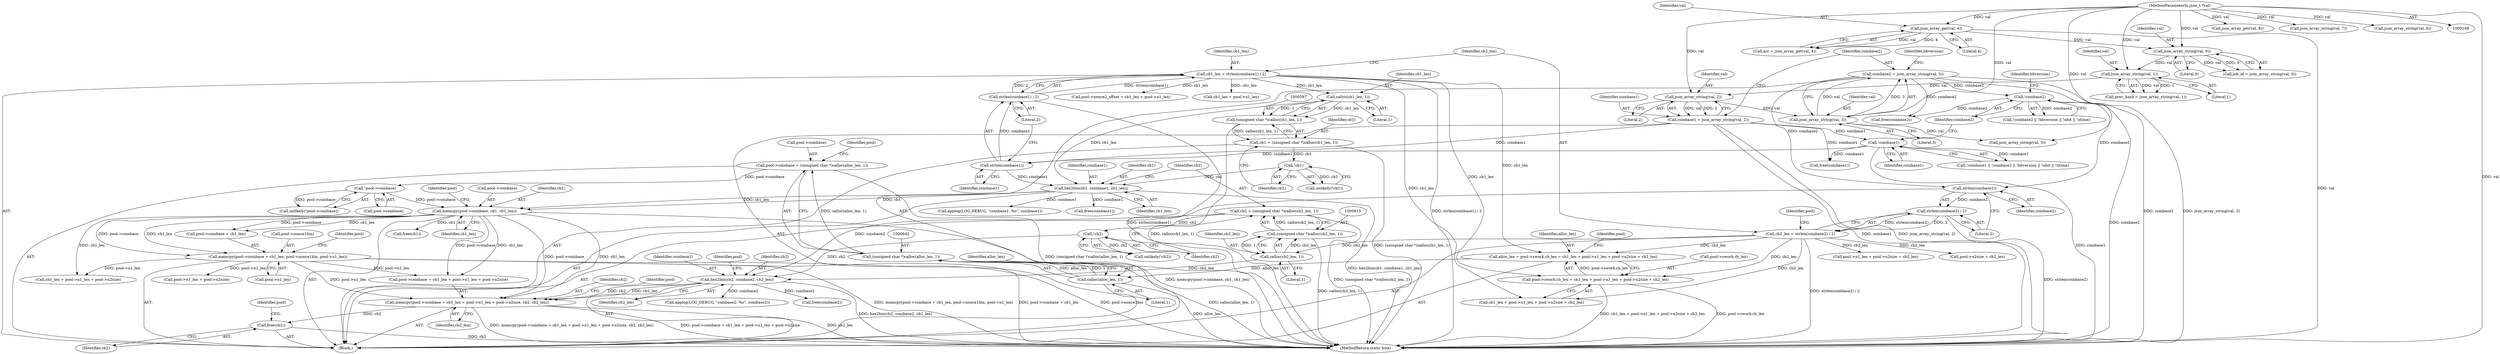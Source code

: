 digraph "0_sgminer_910c36089940e81fb85c65b8e63dcd2fac71470c@API" {
"1000673" [label="(Call,memcpy(pool->coinbase + cb1_len + pool->n1_len + pool->n2size, cb2, cb2_len))"];
"1000655" [label="(Call,memcpy(pool->coinbase, cb1, cb1_len))"];
"1000648" [label="(Call,!pool->coinbase)"];
"1000637" [label="(Call,pool->coinbase = (unsigned char *)calloc(alloc_len, 1))"];
"1000641" [label="(Call,(unsigned char *)calloc(alloc_len, 1))"];
"1000643" [label="(Call,calloc(alloc_len, 1))"];
"1000329" [label="(Call,alloc_len = pool->swork.cb_len = cb1_len + pool->n1_len + pool->n2size + cb2_len)"];
"1000331" [label="(Call,pool->swork.cb_len = cb1_len + pool->n1_len + pool->n2size + cb2_len)"];
"1000289" [label="(Call,cb1_len = strlen(coinbase1) / 2)"];
"1000291" [label="(Call,strlen(coinbase1) / 2)"];
"1000292" [label="(Call,strlen(coinbase1))"];
"1000158" [label="(Call,coinbase1 = json_array_string(val, 2))"];
"1000160" [label="(Call,json_array_string(val, 2))"];
"1000155" [label="(Call,json_array_string(val, 1))"];
"1000150" [label="(Call,json_array_string(val, 0))"];
"1000133" [label="(Call,json_array_get(val, 4))"];
"1000108" [label="(MethodParameterIn,json_t *val)"];
"1000197" [label="(Call,!coinbase1)"];
"1000295" [label="(Call,cb2_len = strlen(coinbase2) / 2)"];
"1000297" [label="(Call,strlen(coinbase2) / 2)"];
"1000298" [label="(Call,strlen(coinbase2))"];
"1000163" [label="(Call,coinbase2 = json_array_string(val, 3))"];
"1000165" [label="(Call,json_array_string(val, 3))"];
"1000200" [label="(Call,!coinbase2)"];
"1000608" [label="(Call,hex2bin(cb1, coinbase1, cb1_len))"];
"1000603" [label="(Call,!cb1)"];
"1000594" [label="(Call,cb1 = (unsigned char *)calloc(cb1_len, 1))"];
"1000596" [label="(Call,(unsigned char *)calloc(cb1_len, 1))"];
"1000598" [label="(Call,calloc(cb1_len, 1))"];
"1000661" [label="(Call,memcpy(pool->coinbase + cb1_len, pool->nonce1bin, pool->n1_len))"];
"1000626" [label="(Call,hex2bin(cb2, coinbase2, cb2_len))"];
"1000621" [label="(Call,!cb2)"];
"1000612" [label="(Call,cb2 = (unsigned char *)calloc(cb2_len, 1))"];
"1000614" [label="(Call,(unsigned char *)calloc(cb2_len, 1))"];
"1000616" [label="(Call,calloc(cb2_len, 1))"];
"1000738" [label="(Call,free(cb2))"];
"1000637" [label="(Call,pool->coinbase = (unsigned char *)calloc(alloc_len, 1))"];
"1000661" [label="(Call,memcpy(pool->coinbase + cb1_len, pool->nonce1bin, pool->n1_len))"];
"1000600" [label="(Literal,1)"];
"1000148" [label="(Call,job_id = json_array_string(val, 0))"];
"1000739" [label="(Identifier,cb2)"];
"1000609" [label="(Identifier,cb1)"];
"1000673" [label="(Call,memcpy(pool->coinbase + cb1_len + pool->n1_len + pool->n2size, cb2, cb2_len))"];
"1000664" [label="(Identifier,pool)"];
"1000155" [label="(Call,json_array_string(val, 1))"];
"1000169" [label="(Identifier,bbversion)"];
"1000294" [label="(Literal,2)"];
"1000293" [label="(Identifier,coinbase1)"];
"1000656" [label="(Call,pool->coinbase)"];
"1000667" [label="(Call,pool->nonce1bin)"];
"1000736" [label="(Call,free(cb1))"];
"1000108" [label="(MethodParameterIn,json_t *val)"];
"1000152" [label="(Literal,0)"];
"1000687" [label="(Identifier,cb2)"];
"1000595" [label="(Identifier,cb1)"];
"1000161" [label="(Identifier,val)"];
"1000628" [label="(Identifier,coinbase2)"];
"1000186" [label="(Call,json_array_get(val, 8))"];
"1000602" [label="(Call,unlikely(!cb1))"];
"1000131" [label="(Call,arr = json_array_get(val, 4))"];
"1000705" [label="(Call,applog(LOG_DEBUG, \"coinbase1: %s\", coinbase1))"];
"1000295" [label="(Call,cb2_len = strlen(coinbase2) / 2)"];
"1000204" [label="(Identifier,bbversion)"];
"1000290" [label="(Identifier,cb1_len)"];
"1000614" [label="(Call,(unsigned char *)calloc(cb2_len, 1))"];
"1000329" [label="(Call,alloc_len = pool->swork.cb_len = cb1_len + pool->n1_len + pool->n2size + cb2_len)"];
"1000291" [label="(Call,strlen(coinbase1) / 2)"];
"1000621" [label="(Call,!cb2)"];
"1000350" [label="(Identifier,pool)"];
"1000632" [label="(Identifier,pool)"];
"1000613" [label="(Identifier,cb2)"];
"1000167" [label="(Literal,3)"];
"1000157" [label="(Literal,1)"];
"1000660" [label="(Identifier,cb1_len)"];
"1000300" [label="(Literal,2)"];
"1000676" [label="(Identifier,pool)"];
"1000647" [label="(Call,unlikely(!pool->coinbase))"];
"1000732" [label="(Call,free(coinbase1))"];
"1000618" [label="(Literal,1)"];
"1000617" [label="(Identifier,cb2_len)"];
"1000296" [label="(Identifier,cb2_len)"];
"1000599" [label="(Identifier,cb1_len)"];
"1000612" [label="(Call,cb2 = (unsigned char *)calloc(cb2_len, 1))"];
"1000225" [label="(Call,free(coinbase2))"];
"1000622" [label="(Identifier,cb2)"];
"1000655" [label="(Call,memcpy(pool->coinbase, cb1, cb1_len))"];
"1000162" [label="(Literal,2)"];
"1000200" [label="(Call,!coinbase2)"];
"1000680" [label="(Call,pool->n1_len + pool->n2size)"];
"1000299" [label="(Identifier,coinbase2)"];
"1000641" [label="(Call,(unsigned char *)calloc(alloc_len, 1))"];
"1000348" [label="(Call,pool->nonce2_offset = cb1_len + pool->n1_len)"];
"1000337" [label="(Call,cb1_len + pool->n1_len + pool->n2size + cb2_len)"];
"1000153" [label="(Call,prev_hash = json_array_string(val, 1))"];
"1000629" [label="(Identifier,cb2_len)"];
"1000150" [label="(Call,json_array_string(val, 0))"];
"1000160" [label="(Call,json_array_string(val, 2))"];
"1000352" [label="(Call,cb1_len + pool->n1_len)"];
"1000164" [label="(Identifier,coinbase2)"];
"1000221" [label="(Call,free(coinbase1))"];
"1000165" [label="(Call,json_array_string(val, 3))"];
"1000199" [label="(Call,!coinbase2 || !bbversion || !nbit || !ntime)"];
"1000692" [label="(Identifier,pool)"];
"1000649" [label="(Call,pool->coinbase)"];
"1000662" [label="(Call,pool->coinbase + cb1_len)"];
"1000659" [label="(Identifier,cb1)"];
"1000709" [label="(Call,applog(LOG_DEBUG, \"coinbase2: %s\", coinbase2))"];
"1000688" [label="(Identifier,cb2_len)"];
"1000197" [label="(Call,!coinbase1)"];
"1000339" [label="(Call,pool->n1_len + pool->n2size + cb2_len)"];
"1000670" [label="(Call,pool->n1_len)"];
"1000616" [label="(Call,calloc(cb2_len, 1))"];
"1000678" [label="(Call,cb1_len + pool->n1_len + pool->n2size)"];
"1000738" [label="(Call,free(cb2))"];
"1000330" [label="(Identifier,alloc_len)"];
"1000610" [label="(Identifier,coinbase1)"];
"1000604" [label="(Identifier,cb1)"];
"1000298" [label="(Call,strlen(coinbase2))"];
"1000170" [label="(Call,json_array_string(val, 5))"];
"1000159" [label="(Identifier,coinbase1)"];
"1000180" [label="(Call,json_array_string(val, 7))"];
"1000620" [label="(Call,unlikely(!cb2))"];
"1000674" [label="(Call,pool->coinbase + cb1_len + pool->n1_len + pool->n2size)"];
"1000198" [label="(Identifier,coinbase1)"];
"1000343" [label="(Call,pool->n2size + cb2_len)"];
"1000645" [label="(Literal,1)"];
"1000158" [label="(Call,coinbase1 = json_array_string(val, 2))"];
"1000297" [label="(Call,strlen(coinbase2) / 2)"];
"1000331" [label="(Call,pool->swork.cb_len = cb1_len + pool->n1_len + pool->n2size + cb2_len)"];
"1000598" [label="(Call,calloc(cb1_len, 1))"];
"1000135" [label="(Literal,4)"];
"1000201" [label="(Identifier,coinbase2)"];
"1000650" [label="(Identifier,pool)"];
"1000175" [label="(Call,json_array_string(val, 6))"];
"1000638" [label="(Call,pool->coinbase)"];
"1000163" [label="(Call,coinbase2 = json_array_string(val, 3))"];
"1000109" [label="(Block,)"];
"1000196" [label="(Call,!coinbase1 || !coinbase2 || !bbversion || !nbit || !ntime)"];
"1000603" [label="(Call,!cb1)"];
"1000166" [label="(Identifier,val)"];
"1000627" [label="(Identifier,cb2)"];
"1000151" [label="(Identifier,val)"];
"1000594" [label="(Call,cb1 = (unsigned char *)calloc(cb1_len, 1))"];
"1000734" [label="(Call,free(coinbase2))"];
"1000596" [label="(Call,(unsigned char *)calloc(cb1_len, 1))"];
"1000608" [label="(Call,hex2bin(cb1, coinbase1, cb1_len))"];
"1000289" [label="(Call,cb1_len = strlen(coinbase1) / 2)"];
"1000292" [label="(Call,strlen(coinbase1))"];
"1000648" [label="(Call,!pool->coinbase)"];
"1000643" [label="(Call,calloc(alloc_len, 1))"];
"1000644" [label="(Identifier,alloc_len)"];
"1000332" [label="(Call,pool->swork.cb_len)"];
"1000156" [label="(Identifier,val)"];
"1000304" [label="(Identifier,pool)"];
"1000133" [label="(Call,json_array_get(val, 4))"];
"1000759" [label="(MethodReturn,static bool)"];
"1000742" [label="(Identifier,pool)"];
"1000626" [label="(Call,hex2bin(cb2, coinbase2, cb2_len))"];
"1000611" [label="(Identifier,cb1_len)"];
"1000134" [label="(Identifier,val)"];
"1000673" -> "1000109"  [label="AST: "];
"1000673" -> "1000688"  [label="CFG: "];
"1000674" -> "1000673"  [label="AST: "];
"1000687" -> "1000673"  [label="AST: "];
"1000688" -> "1000673"  [label="AST: "];
"1000692" -> "1000673"  [label="CFG: "];
"1000673" -> "1000759"  [label="DDG: pool->coinbase + cb1_len + pool->n1_len + pool->n2size"];
"1000673" -> "1000759"  [label="DDG: cb2_len"];
"1000673" -> "1000759"  [label="DDG: memcpy(pool->coinbase + cb1_len + pool->n1_len + pool->n2size, cb2, cb2_len)"];
"1000655" -> "1000673"  [label="DDG: pool->coinbase"];
"1000655" -> "1000673"  [label="DDG: cb1_len"];
"1000661" -> "1000673"  [label="DDG: pool->n1_len"];
"1000626" -> "1000673"  [label="DDG: cb2"];
"1000626" -> "1000673"  [label="DDG: cb2_len"];
"1000673" -> "1000738"  [label="DDG: cb2"];
"1000655" -> "1000109"  [label="AST: "];
"1000655" -> "1000660"  [label="CFG: "];
"1000656" -> "1000655"  [label="AST: "];
"1000659" -> "1000655"  [label="AST: "];
"1000660" -> "1000655"  [label="AST: "];
"1000664" -> "1000655"  [label="CFG: "];
"1000655" -> "1000759"  [label="DDG: memcpy(pool->coinbase, cb1, cb1_len)"];
"1000648" -> "1000655"  [label="DDG: pool->coinbase"];
"1000608" -> "1000655"  [label="DDG: cb1"];
"1000608" -> "1000655"  [label="DDG: cb1_len"];
"1000655" -> "1000661"  [label="DDG: pool->coinbase"];
"1000655" -> "1000661"  [label="DDG: cb1_len"];
"1000655" -> "1000662"  [label="DDG: pool->coinbase"];
"1000655" -> "1000662"  [label="DDG: cb1_len"];
"1000655" -> "1000674"  [label="DDG: pool->coinbase"];
"1000655" -> "1000674"  [label="DDG: cb1_len"];
"1000655" -> "1000678"  [label="DDG: cb1_len"];
"1000655" -> "1000736"  [label="DDG: cb1"];
"1000648" -> "1000647"  [label="AST: "];
"1000648" -> "1000649"  [label="CFG: "];
"1000649" -> "1000648"  [label="AST: "];
"1000647" -> "1000648"  [label="CFG: "];
"1000648" -> "1000647"  [label="DDG: pool->coinbase"];
"1000637" -> "1000648"  [label="DDG: pool->coinbase"];
"1000637" -> "1000109"  [label="AST: "];
"1000637" -> "1000641"  [label="CFG: "];
"1000638" -> "1000637"  [label="AST: "];
"1000641" -> "1000637"  [label="AST: "];
"1000650" -> "1000637"  [label="CFG: "];
"1000637" -> "1000759"  [label="DDG: (unsigned char *)calloc(alloc_len, 1)"];
"1000641" -> "1000637"  [label="DDG: calloc(alloc_len, 1)"];
"1000641" -> "1000643"  [label="CFG: "];
"1000642" -> "1000641"  [label="AST: "];
"1000643" -> "1000641"  [label="AST: "];
"1000641" -> "1000759"  [label="DDG: calloc(alloc_len, 1)"];
"1000643" -> "1000641"  [label="DDG: alloc_len"];
"1000643" -> "1000641"  [label="DDG: 1"];
"1000643" -> "1000645"  [label="CFG: "];
"1000644" -> "1000643"  [label="AST: "];
"1000645" -> "1000643"  [label="AST: "];
"1000643" -> "1000759"  [label="DDG: alloc_len"];
"1000329" -> "1000643"  [label="DDG: alloc_len"];
"1000329" -> "1000109"  [label="AST: "];
"1000329" -> "1000331"  [label="CFG: "];
"1000330" -> "1000329"  [label="AST: "];
"1000331" -> "1000329"  [label="AST: "];
"1000350" -> "1000329"  [label="CFG: "];
"1000331" -> "1000329"  [label="DDG: pool->swork.cb_len"];
"1000289" -> "1000329"  [label="DDG: cb1_len"];
"1000295" -> "1000329"  [label="DDG: cb2_len"];
"1000331" -> "1000337"  [label="CFG: "];
"1000332" -> "1000331"  [label="AST: "];
"1000337" -> "1000331"  [label="AST: "];
"1000331" -> "1000759"  [label="DDG: pool->swork.cb_len"];
"1000331" -> "1000759"  [label="DDG: cb1_len + pool->n1_len + pool->n2size + cb2_len"];
"1000289" -> "1000331"  [label="DDG: cb1_len"];
"1000295" -> "1000331"  [label="DDG: cb2_len"];
"1000289" -> "1000109"  [label="AST: "];
"1000289" -> "1000291"  [label="CFG: "];
"1000290" -> "1000289"  [label="AST: "];
"1000291" -> "1000289"  [label="AST: "];
"1000296" -> "1000289"  [label="CFG: "];
"1000289" -> "1000759"  [label="DDG: strlen(coinbase1) / 2"];
"1000291" -> "1000289"  [label="DDG: strlen(coinbase1)"];
"1000291" -> "1000289"  [label="DDG: 2"];
"1000289" -> "1000337"  [label="DDG: cb1_len"];
"1000289" -> "1000348"  [label="DDG: cb1_len"];
"1000289" -> "1000352"  [label="DDG: cb1_len"];
"1000289" -> "1000598"  [label="DDG: cb1_len"];
"1000291" -> "1000294"  [label="CFG: "];
"1000292" -> "1000291"  [label="AST: "];
"1000294" -> "1000291"  [label="AST: "];
"1000291" -> "1000759"  [label="DDG: strlen(coinbase1)"];
"1000292" -> "1000291"  [label="DDG: coinbase1"];
"1000292" -> "1000293"  [label="CFG: "];
"1000293" -> "1000292"  [label="AST: "];
"1000294" -> "1000292"  [label="CFG: "];
"1000158" -> "1000292"  [label="DDG: coinbase1"];
"1000197" -> "1000292"  [label="DDG: coinbase1"];
"1000292" -> "1000608"  [label="DDG: coinbase1"];
"1000158" -> "1000109"  [label="AST: "];
"1000158" -> "1000160"  [label="CFG: "];
"1000159" -> "1000158"  [label="AST: "];
"1000160" -> "1000158"  [label="AST: "];
"1000164" -> "1000158"  [label="CFG: "];
"1000158" -> "1000759"  [label="DDG: coinbase1"];
"1000158" -> "1000759"  [label="DDG: json_array_string(val, 2)"];
"1000160" -> "1000158"  [label="DDG: val"];
"1000160" -> "1000158"  [label="DDG: 2"];
"1000158" -> "1000197"  [label="DDG: coinbase1"];
"1000158" -> "1000221"  [label="DDG: coinbase1"];
"1000160" -> "1000162"  [label="CFG: "];
"1000161" -> "1000160"  [label="AST: "];
"1000162" -> "1000160"  [label="AST: "];
"1000155" -> "1000160"  [label="DDG: val"];
"1000108" -> "1000160"  [label="DDG: val"];
"1000160" -> "1000165"  [label="DDG: val"];
"1000155" -> "1000153"  [label="AST: "];
"1000155" -> "1000157"  [label="CFG: "];
"1000156" -> "1000155"  [label="AST: "];
"1000157" -> "1000155"  [label="AST: "];
"1000153" -> "1000155"  [label="CFG: "];
"1000155" -> "1000153"  [label="DDG: val"];
"1000155" -> "1000153"  [label="DDG: 1"];
"1000150" -> "1000155"  [label="DDG: val"];
"1000108" -> "1000155"  [label="DDG: val"];
"1000150" -> "1000148"  [label="AST: "];
"1000150" -> "1000152"  [label="CFG: "];
"1000151" -> "1000150"  [label="AST: "];
"1000152" -> "1000150"  [label="AST: "];
"1000148" -> "1000150"  [label="CFG: "];
"1000150" -> "1000148"  [label="DDG: val"];
"1000150" -> "1000148"  [label="DDG: 0"];
"1000133" -> "1000150"  [label="DDG: val"];
"1000108" -> "1000150"  [label="DDG: val"];
"1000133" -> "1000131"  [label="AST: "];
"1000133" -> "1000135"  [label="CFG: "];
"1000134" -> "1000133"  [label="AST: "];
"1000135" -> "1000133"  [label="AST: "];
"1000131" -> "1000133"  [label="CFG: "];
"1000133" -> "1000759"  [label="DDG: val"];
"1000133" -> "1000131"  [label="DDG: val"];
"1000133" -> "1000131"  [label="DDG: 4"];
"1000108" -> "1000133"  [label="DDG: val"];
"1000108" -> "1000106"  [label="AST: "];
"1000108" -> "1000759"  [label="DDG: val"];
"1000108" -> "1000165"  [label="DDG: val"];
"1000108" -> "1000170"  [label="DDG: val"];
"1000108" -> "1000175"  [label="DDG: val"];
"1000108" -> "1000180"  [label="DDG: val"];
"1000108" -> "1000186"  [label="DDG: val"];
"1000197" -> "1000196"  [label="AST: "];
"1000197" -> "1000198"  [label="CFG: "];
"1000198" -> "1000197"  [label="AST: "];
"1000201" -> "1000197"  [label="CFG: "];
"1000196" -> "1000197"  [label="CFG: "];
"1000197" -> "1000759"  [label="DDG: coinbase1"];
"1000197" -> "1000196"  [label="DDG: coinbase1"];
"1000197" -> "1000221"  [label="DDG: coinbase1"];
"1000295" -> "1000109"  [label="AST: "];
"1000295" -> "1000297"  [label="CFG: "];
"1000296" -> "1000295"  [label="AST: "];
"1000297" -> "1000295"  [label="AST: "];
"1000304" -> "1000295"  [label="CFG: "];
"1000295" -> "1000759"  [label="DDG: strlen(coinbase2) / 2"];
"1000297" -> "1000295"  [label="DDG: strlen(coinbase2)"];
"1000297" -> "1000295"  [label="DDG: 2"];
"1000295" -> "1000337"  [label="DDG: cb2_len"];
"1000295" -> "1000339"  [label="DDG: cb2_len"];
"1000295" -> "1000343"  [label="DDG: cb2_len"];
"1000295" -> "1000616"  [label="DDG: cb2_len"];
"1000297" -> "1000300"  [label="CFG: "];
"1000298" -> "1000297"  [label="AST: "];
"1000300" -> "1000297"  [label="AST: "];
"1000297" -> "1000759"  [label="DDG: strlen(coinbase2)"];
"1000298" -> "1000297"  [label="DDG: coinbase2"];
"1000298" -> "1000299"  [label="CFG: "];
"1000299" -> "1000298"  [label="AST: "];
"1000300" -> "1000298"  [label="CFG: "];
"1000163" -> "1000298"  [label="DDG: coinbase2"];
"1000200" -> "1000298"  [label="DDG: coinbase2"];
"1000298" -> "1000626"  [label="DDG: coinbase2"];
"1000163" -> "1000109"  [label="AST: "];
"1000163" -> "1000165"  [label="CFG: "];
"1000164" -> "1000163"  [label="AST: "];
"1000165" -> "1000163"  [label="AST: "];
"1000169" -> "1000163"  [label="CFG: "];
"1000163" -> "1000759"  [label="DDG: coinbase2"];
"1000163" -> "1000759"  [label="DDG: json_array_string(val, 3)"];
"1000165" -> "1000163"  [label="DDG: val"];
"1000165" -> "1000163"  [label="DDG: 3"];
"1000163" -> "1000200"  [label="DDG: coinbase2"];
"1000163" -> "1000225"  [label="DDG: coinbase2"];
"1000165" -> "1000167"  [label="CFG: "];
"1000166" -> "1000165"  [label="AST: "];
"1000167" -> "1000165"  [label="AST: "];
"1000165" -> "1000170"  [label="DDG: val"];
"1000200" -> "1000199"  [label="AST: "];
"1000200" -> "1000201"  [label="CFG: "];
"1000201" -> "1000200"  [label="AST: "];
"1000204" -> "1000200"  [label="CFG: "];
"1000199" -> "1000200"  [label="CFG: "];
"1000200" -> "1000759"  [label="DDG: coinbase2"];
"1000200" -> "1000199"  [label="DDG: coinbase2"];
"1000200" -> "1000225"  [label="DDG: coinbase2"];
"1000608" -> "1000109"  [label="AST: "];
"1000608" -> "1000611"  [label="CFG: "];
"1000609" -> "1000608"  [label="AST: "];
"1000610" -> "1000608"  [label="AST: "];
"1000611" -> "1000608"  [label="AST: "];
"1000613" -> "1000608"  [label="CFG: "];
"1000608" -> "1000759"  [label="DDG: hex2bin(cb1, coinbase1, cb1_len)"];
"1000603" -> "1000608"  [label="DDG: cb1"];
"1000598" -> "1000608"  [label="DDG: cb1_len"];
"1000608" -> "1000705"  [label="DDG: coinbase1"];
"1000608" -> "1000732"  [label="DDG: coinbase1"];
"1000603" -> "1000602"  [label="AST: "];
"1000603" -> "1000604"  [label="CFG: "];
"1000604" -> "1000603"  [label="AST: "];
"1000602" -> "1000603"  [label="CFG: "];
"1000603" -> "1000602"  [label="DDG: cb1"];
"1000594" -> "1000603"  [label="DDG: cb1"];
"1000594" -> "1000109"  [label="AST: "];
"1000594" -> "1000596"  [label="CFG: "];
"1000595" -> "1000594"  [label="AST: "];
"1000596" -> "1000594"  [label="AST: "];
"1000604" -> "1000594"  [label="CFG: "];
"1000594" -> "1000759"  [label="DDG: (unsigned char *)calloc(cb1_len, 1)"];
"1000596" -> "1000594"  [label="DDG: calloc(cb1_len, 1)"];
"1000596" -> "1000598"  [label="CFG: "];
"1000597" -> "1000596"  [label="AST: "];
"1000598" -> "1000596"  [label="AST: "];
"1000596" -> "1000759"  [label="DDG: calloc(cb1_len, 1)"];
"1000598" -> "1000596"  [label="DDG: cb1_len"];
"1000598" -> "1000596"  [label="DDG: 1"];
"1000598" -> "1000600"  [label="CFG: "];
"1000599" -> "1000598"  [label="AST: "];
"1000600" -> "1000598"  [label="AST: "];
"1000661" -> "1000109"  [label="AST: "];
"1000661" -> "1000670"  [label="CFG: "];
"1000662" -> "1000661"  [label="AST: "];
"1000667" -> "1000661"  [label="AST: "];
"1000670" -> "1000661"  [label="AST: "];
"1000676" -> "1000661"  [label="CFG: "];
"1000661" -> "1000759"  [label="DDG: memcpy(pool->coinbase + cb1_len, pool->nonce1bin, pool->n1_len)"];
"1000661" -> "1000759"  [label="DDG: pool->coinbase + cb1_len"];
"1000661" -> "1000759"  [label="DDG: pool->nonce1bin"];
"1000661" -> "1000674"  [label="DDG: pool->n1_len"];
"1000661" -> "1000678"  [label="DDG: pool->n1_len"];
"1000661" -> "1000680"  [label="DDG: pool->n1_len"];
"1000626" -> "1000109"  [label="AST: "];
"1000626" -> "1000629"  [label="CFG: "];
"1000627" -> "1000626"  [label="AST: "];
"1000628" -> "1000626"  [label="AST: "];
"1000629" -> "1000626"  [label="AST: "];
"1000632" -> "1000626"  [label="CFG: "];
"1000626" -> "1000759"  [label="DDG: hex2bin(cb2, coinbase2, cb2_len)"];
"1000621" -> "1000626"  [label="DDG: cb2"];
"1000616" -> "1000626"  [label="DDG: cb2_len"];
"1000626" -> "1000709"  [label="DDG: coinbase2"];
"1000626" -> "1000734"  [label="DDG: coinbase2"];
"1000621" -> "1000620"  [label="AST: "];
"1000621" -> "1000622"  [label="CFG: "];
"1000622" -> "1000621"  [label="AST: "];
"1000620" -> "1000621"  [label="CFG: "];
"1000621" -> "1000620"  [label="DDG: cb2"];
"1000612" -> "1000621"  [label="DDG: cb2"];
"1000612" -> "1000109"  [label="AST: "];
"1000612" -> "1000614"  [label="CFG: "];
"1000613" -> "1000612"  [label="AST: "];
"1000614" -> "1000612"  [label="AST: "];
"1000622" -> "1000612"  [label="CFG: "];
"1000612" -> "1000759"  [label="DDG: (unsigned char *)calloc(cb2_len, 1)"];
"1000614" -> "1000612"  [label="DDG: calloc(cb2_len, 1)"];
"1000614" -> "1000616"  [label="CFG: "];
"1000615" -> "1000614"  [label="AST: "];
"1000616" -> "1000614"  [label="AST: "];
"1000614" -> "1000759"  [label="DDG: calloc(cb2_len, 1)"];
"1000616" -> "1000614"  [label="DDG: cb2_len"];
"1000616" -> "1000614"  [label="DDG: 1"];
"1000616" -> "1000618"  [label="CFG: "];
"1000617" -> "1000616"  [label="AST: "];
"1000618" -> "1000616"  [label="AST: "];
"1000738" -> "1000109"  [label="AST: "];
"1000738" -> "1000739"  [label="CFG: "];
"1000739" -> "1000738"  [label="AST: "];
"1000742" -> "1000738"  [label="CFG: "];
"1000738" -> "1000759"  [label="DDG: cb2"];
}
